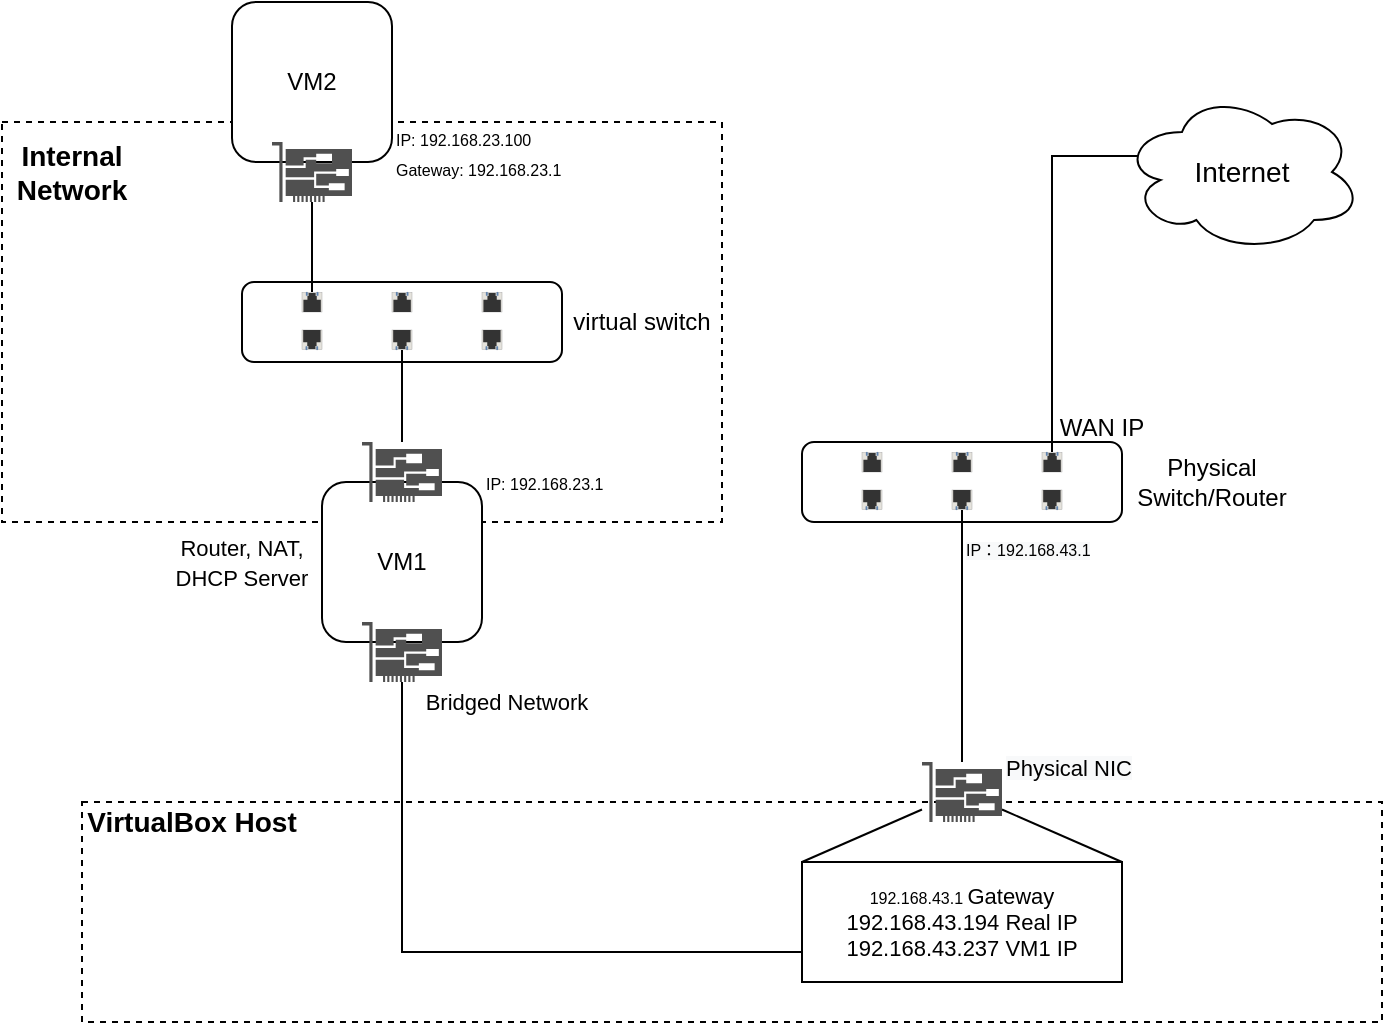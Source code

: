 <mxfile version="16.2.7" type="device"><diagram id="3PsIxpTdzokx94EzR61d" name="Page-1"><mxGraphModel dx="1422" dy="762" grid="1" gridSize="10" guides="1" tooltips="1" connect="1" arrows="1" fold="1" page="1" pageScale="1" pageWidth="827" pageHeight="1169" math="0" shadow="0"><root><mxCell id="0"/><mxCell id="1" parent="0"/><mxCell id="a46_gRngpwNBTWhnZ64j-46" value="" style="rounded=0;whiteSpace=wrap;html=1;dashed=1;fontSize=11;strokeColor=#000000;strokeWidth=1;" parent="1" vertex="1"><mxGeometry x="80" y="520" width="650" height="110" as="geometry"/></mxCell><mxCell id="a46_gRngpwNBTWhnZ64j-56" value="" style="rounded=1;whiteSpace=wrap;html=1;" parent="1" vertex="1"><mxGeometry x="440" y="340" width="160" height="40" as="geometry"/></mxCell><mxCell id="a46_gRngpwNBTWhnZ64j-57" value="" style="html=1;verticalLabelPosition=bottom;verticalAlign=top;outlineConnect=0;shadow=0;dashed=0;shape=mxgraph.rack.hpe_aruba.switches.rj45_sfp_alt;" parent="1" vertex="1"><mxGeometry x="470" y="345" width="10" height="10" as="geometry"/></mxCell><mxCell id="a46_gRngpwNBTWhnZ64j-58" value="" style="html=1;verticalLabelPosition=bottom;verticalAlign=top;outlineConnect=0;shadow=0;dashed=0;shape=mxgraph.rack.hpe_aruba.switches.rj45_sfp_alt;rotation=-180;" parent="1" vertex="1"><mxGeometry x="470" y="364" width="10" height="10" as="geometry"/></mxCell><mxCell id="a46_gRngpwNBTWhnZ64j-59" value="" style="html=1;verticalLabelPosition=bottom;verticalAlign=top;outlineConnect=0;shadow=0;dashed=0;shape=mxgraph.rack.hpe_aruba.switches.rj45_sfp_alt;" parent="1" vertex="1"><mxGeometry x="515" y="345" width="10" height="10" as="geometry"/></mxCell><mxCell id="a46_gRngpwNBTWhnZ64j-60" value="" style="html=1;verticalLabelPosition=bottom;verticalAlign=top;outlineConnect=0;shadow=0;dashed=0;shape=mxgraph.rack.hpe_aruba.switches.rj45_sfp_alt;rotation=-180;" parent="1" vertex="1"><mxGeometry x="515" y="364" width="10" height="10" as="geometry"/></mxCell><mxCell id="a46_gRngpwNBTWhnZ64j-61" value="" style="html=1;verticalLabelPosition=bottom;verticalAlign=top;outlineConnect=0;shadow=0;dashed=0;shape=mxgraph.rack.hpe_aruba.switches.rj45_sfp_alt;" parent="1" vertex="1"><mxGeometry x="560" y="345" width="10" height="10" as="geometry"/></mxCell><mxCell id="a46_gRngpwNBTWhnZ64j-62" value="" style="html=1;verticalLabelPosition=bottom;verticalAlign=top;outlineConnect=0;shadow=0;dashed=0;shape=mxgraph.rack.hpe_aruba.switches.rj45_sfp_alt;rotation=-180;" parent="1" vertex="1"><mxGeometry x="560" y="364" width="10" height="10" as="geometry"/></mxCell><mxCell id="a46_gRngpwNBTWhnZ64j-63" value="Physical Switch/Router" style="text;html=1;strokeColor=none;fillColor=none;align=center;verticalAlign=middle;whiteSpace=wrap;rounded=0;" parent="1" vertex="1"><mxGeometry x="600" y="345" width="90" height="30" as="geometry"/></mxCell><mxCell id="a46_gRngpwNBTWhnZ64j-41" value="" style="rounded=0;whiteSpace=wrap;html=1;strokeColor=#000000;dashed=1;" parent="1" vertex="1"><mxGeometry x="40" y="180" width="360" height="200" as="geometry"/></mxCell><mxCell id="a46_gRngpwNBTWhnZ64j-15" value="" style="rounded=1;whiteSpace=wrap;html=1;" parent="1" vertex="1"><mxGeometry x="160" y="260" width="160" height="40" as="geometry"/></mxCell><mxCell id="a46_gRngpwNBTWhnZ64j-27" value="" style="html=1;verticalLabelPosition=bottom;verticalAlign=top;outlineConnect=0;shadow=0;dashed=0;shape=mxgraph.rack.hpe_aruba.switches.rj45_sfp_alt;" parent="1" vertex="1"><mxGeometry x="190" y="265" width="10" height="10" as="geometry"/></mxCell><mxCell id="a46_gRngpwNBTWhnZ64j-28" value="" style="html=1;verticalLabelPosition=bottom;verticalAlign=top;outlineConnect=0;shadow=0;dashed=0;shape=mxgraph.rack.hpe_aruba.switches.rj45_sfp_alt;rotation=-180;" parent="1" vertex="1"><mxGeometry x="190" y="284" width="10" height="10" as="geometry"/></mxCell><mxCell id="a46_gRngpwNBTWhnZ64j-29" value="" style="html=1;verticalLabelPosition=bottom;verticalAlign=top;outlineConnect=0;shadow=0;dashed=0;shape=mxgraph.rack.hpe_aruba.switches.rj45_sfp_alt;" parent="1" vertex="1"><mxGeometry x="235" y="265" width="10" height="10" as="geometry"/></mxCell><mxCell id="a46_gRngpwNBTWhnZ64j-30" value="" style="html=1;verticalLabelPosition=bottom;verticalAlign=top;outlineConnect=0;shadow=0;dashed=0;shape=mxgraph.rack.hpe_aruba.switches.rj45_sfp_alt;rotation=-180;" parent="1" vertex="1"><mxGeometry x="235" y="284" width="10" height="10" as="geometry"/></mxCell><mxCell id="a46_gRngpwNBTWhnZ64j-31" value="" style="html=1;verticalLabelPosition=bottom;verticalAlign=top;outlineConnect=0;shadow=0;dashed=0;shape=mxgraph.rack.hpe_aruba.switches.rj45_sfp_alt;" parent="1" vertex="1"><mxGeometry x="280" y="265" width="10" height="10" as="geometry"/></mxCell><mxCell id="a46_gRngpwNBTWhnZ64j-32" value="" style="html=1;verticalLabelPosition=bottom;verticalAlign=top;outlineConnect=0;shadow=0;dashed=0;shape=mxgraph.rack.hpe_aruba.switches.rj45_sfp_alt;rotation=-180;" parent="1" vertex="1"><mxGeometry x="280" y="284" width="10" height="10" as="geometry"/></mxCell><mxCell id="a46_gRngpwNBTWhnZ64j-1" value="VM1" style="rounded=1;whiteSpace=wrap;html=1;" parent="1" vertex="1"><mxGeometry x="200" y="360" width="80" height="80" as="geometry"/></mxCell><mxCell id="a46_gRngpwNBTWhnZ64j-3" value="&lt;font style=&quot;font-size: 11px&quot;&gt;Router, NAT, DHCP Server&lt;/font&gt;" style="text;html=1;strokeColor=none;fillColor=none;align=center;verticalAlign=middle;whiteSpace=wrap;rounded=0;" parent="1" vertex="1"><mxGeometry x="120" y="380" width="80" height="40" as="geometry"/></mxCell><mxCell id="a46_gRngpwNBTWhnZ64j-84" style="edgeStyle=orthogonalEdgeStyle;rounded=0;orthogonalLoop=1;jettySize=auto;html=1;entryX=0;entryY=0.75;entryDx=0;entryDy=0;fontFamily=Helvetica;fontSize=11;fontColor=default;endArrow=none;endFill=0;" parent="1" source="a46_gRngpwNBTWhnZ64j-10" target="a46_gRngpwNBTWhnZ64j-88" edge="1"><mxGeometry relative="1" as="geometry"><Array as="points"><mxPoint x="240" y="595"/></Array></mxGeometry></mxCell><mxCell id="a46_gRngpwNBTWhnZ64j-10" value="" style="sketch=0;pointerEvents=1;shadow=0;dashed=0;html=1;strokeColor=none;fillColor=#505050;labelPosition=center;verticalLabelPosition=bottom;verticalAlign=top;outlineConnect=0;align=center;shape=mxgraph.office.devices.nic;" parent="1" vertex="1"><mxGeometry x="220" y="430" width="40" height="30" as="geometry"/></mxCell><mxCell id="a46_gRngpwNBTWhnZ64j-36" style="edgeStyle=none;rounded=0;orthogonalLoop=1;jettySize=auto;html=1;endArrow=none;endFill=0;" parent="1" source="a46_gRngpwNBTWhnZ64j-14" target="a46_gRngpwNBTWhnZ64j-30" edge="1"><mxGeometry relative="1" as="geometry"/></mxCell><mxCell id="a46_gRngpwNBTWhnZ64j-14" value="" style="sketch=0;pointerEvents=1;shadow=0;dashed=0;html=1;strokeColor=none;fillColor=#505050;labelPosition=center;verticalLabelPosition=bottom;verticalAlign=top;outlineConnect=0;align=center;shape=mxgraph.office.devices.nic;" parent="1" vertex="1"><mxGeometry x="220" y="340" width="40" height="30" as="geometry"/></mxCell><mxCell id="a46_gRngpwNBTWhnZ64j-37" value="VM2" style="rounded=1;whiteSpace=wrap;html=1;" parent="1" vertex="1"><mxGeometry x="155" y="120" width="80" height="80" as="geometry"/></mxCell><mxCell id="a46_gRngpwNBTWhnZ64j-39" style="edgeStyle=none;rounded=0;orthogonalLoop=1;jettySize=auto;html=1;endArrow=none;endFill=0;" parent="1" source="a46_gRngpwNBTWhnZ64j-38" target="a46_gRngpwNBTWhnZ64j-27" edge="1"><mxGeometry relative="1" as="geometry"/></mxCell><mxCell id="a46_gRngpwNBTWhnZ64j-38" value="" style="sketch=0;pointerEvents=1;shadow=0;dashed=0;html=1;strokeColor=none;fillColor=#505050;labelPosition=center;verticalLabelPosition=bottom;verticalAlign=top;outlineConnect=0;align=center;shape=mxgraph.office.devices.nic;" parent="1" vertex="1"><mxGeometry x="175" y="190" width="40" height="30" as="geometry"/></mxCell><mxCell id="a46_gRngpwNBTWhnZ64j-40" value="virtual switch" style="text;html=1;strokeColor=none;fillColor=none;align=center;verticalAlign=middle;whiteSpace=wrap;rounded=0;" parent="1" vertex="1"><mxGeometry x="320" y="270" width="80" height="20" as="geometry"/></mxCell><mxCell id="a46_gRngpwNBTWhnZ64j-42" value="&lt;b style=&quot;font-size: 14px&quot;&gt;Internal&lt;br&gt;Network&lt;/b&gt;" style="text;html=1;strokeColor=none;fillColor=none;align=center;verticalAlign=middle;whiteSpace=wrap;rounded=0;dashed=1;" parent="1" vertex="1"><mxGeometry x="40" y="180" width="70" height="50" as="geometry"/></mxCell><mxCell id="a46_gRngpwNBTWhnZ64j-43" value="&lt;font style=&quot;font-size: 8px&quot;&gt;IP: 192.168.23.100&lt;br&gt;Gateway: 192.168.23.1&lt;/font&gt;" style="text;html=1;strokeColor=none;fillColor=none;align=left;verticalAlign=middle;whiteSpace=wrap;rounded=0;dashed=1;strokeWidth=1;" parent="1" vertex="1"><mxGeometry x="235" y="180" width="135" height="30" as="geometry"/></mxCell><mxCell id="a46_gRngpwNBTWhnZ64j-45" value="&lt;font style=&quot;font-size: 8px&quot;&gt;IP: 192.168.23.1&lt;br&gt;&lt;/font&gt;" style="text;html=1;strokeColor=none;fillColor=none;align=left;verticalAlign=middle;whiteSpace=wrap;rounded=0;dashed=1;strokeWidth=1;" parent="1" vertex="1"><mxGeometry x="280" y="350" width="100" height="20" as="geometry"/></mxCell><mxCell id="a46_gRngpwNBTWhnZ64j-64" style="edgeStyle=none;rounded=0;orthogonalLoop=1;jettySize=auto;html=1;fontSize=14;endArrow=none;endFill=0;" parent="1" source="a46_gRngpwNBTWhnZ64j-47" target="a46_gRngpwNBTWhnZ64j-60" edge="1"><mxGeometry relative="1" as="geometry"/></mxCell><mxCell id="a46_gRngpwNBTWhnZ64j-91" style="edgeStyle=none;rounded=0;orthogonalLoop=1;jettySize=auto;html=1;entryX=0;entryY=0;entryDx=0;entryDy=0;fontFamily=Helvetica;fontSize=11;fontColor=default;endArrow=none;endFill=0;" parent="1" source="a46_gRngpwNBTWhnZ64j-47" target="a46_gRngpwNBTWhnZ64j-88" edge="1"><mxGeometry relative="1" as="geometry"/></mxCell><mxCell id="a46_gRngpwNBTWhnZ64j-92" style="edgeStyle=none;rounded=0;orthogonalLoop=1;jettySize=auto;html=1;entryX=1;entryY=0;entryDx=0;entryDy=0;fontFamily=Helvetica;fontSize=11;fontColor=default;endArrow=none;endFill=0;" parent="1" source="a46_gRngpwNBTWhnZ64j-47" target="a46_gRngpwNBTWhnZ64j-88" edge="1"><mxGeometry relative="1" as="geometry"/></mxCell><mxCell id="a46_gRngpwNBTWhnZ64j-47" value="" style="sketch=0;pointerEvents=1;shadow=0;dashed=0;html=1;strokeColor=none;fillColor=#505050;labelPosition=center;verticalLabelPosition=bottom;verticalAlign=top;outlineConnect=0;align=center;shape=mxgraph.office.devices.nic;" parent="1" vertex="1"><mxGeometry x="500" y="500" width="40" height="30" as="geometry"/></mxCell><mxCell id="a46_gRngpwNBTWhnZ64j-49" value="&lt;b&gt;&lt;font style=&quot;font-size: 14px&quot;&gt;VirtualBox Host&lt;/font&gt;&lt;/b&gt;" style="text;html=1;strokeColor=none;fillColor=none;align=center;verticalAlign=middle;whiteSpace=wrap;rounded=0;dashed=1;fontSize=11;" parent="1" vertex="1"><mxGeometry x="80" y="520" width="110" height="20" as="geometry"/></mxCell><mxCell id="a46_gRngpwNBTWhnZ64j-72" style="edgeStyle=orthogonalEdgeStyle;rounded=0;orthogonalLoop=1;jettySize=auto;html=1;exitX=0.07;exitY=0.4;exitDx=0;exitDy=0;exitPerimeter=0;fontSize=14;endArrow=none;endFill=0;" parent="1" source="a46_gRngpwNBTWhnZ64j-71" target="a46_gRngpwNBTWhnZ64j-61" edge="1"><mxGeometry relative="1" as="geometry"/></mxCell><mxCell id="a46_gRngpwNBTWhnZ64j-71" value="Internet" style="ellipse;shape=cloud;whiteSpace=wrap;html=1;fontSize=14;strokeColor=#000000;strokeWidth=1;" parent="1" vertex="1"><mxGeometry x="600" y="165" width="120" height="80" as="geometry"/></mxCell><mxCell id="a46_gRngpwNBTWhnZ64j-73" value="WAN IP" style="text;html=1;strokeColor=none;fillColor=none;align=center;verticalAlign=middle;whiteSpace=wrap;rounded=0;" parent="1" vertex="1"><mxGeometry x="565" y="326" width="50" height="14" as="geometry"/></mxCell><mxCell id="a46_gRngpwNBTWhnZ64j-81" value="&lt;div style=&quot;text-align: left&quot;&gt;Bridged Network&lt;/div&gt;" style="text;html=1;strokeColor=none;fillColor=none;align=center;verticalAlign=middle;whiteSpace=wrap;rounded=0;fontFamily=Helvetica;fontSize=11;fontColor=default;" parent="1" vertex="1"><mxGeometry x="245" y="460" width="95" height="20" as="geometry"/></mxCell><mxCell id="a46_gRngpwNBTWhnZ64j-85" value="&lt;span style=&quot;color: rgb(0 , 0 , 0) ; font-family: &amp;#34;helvetica&amp;#34; ; font-size: 11px ; font-style: normal ; font-weight: 400 ; letter-spacing: normal ; text-align: left ; text-indent: 0px ; text-transform: none ; word-spacing: 0px ; background-color: rgb(248 , 249 , 250) ; display: inline ; float: none&quot;&gt;&lt;span style=&quot;font-family: &amp;#34;helvetica&amp;#34; ; text-align: center&quot;&gt;Physical NIC&lt;/span&gt;&lt;br&gt;&lt;/span&gt;" style="text;whiteSpace=wrap;html=1;fontSize=11;fontFamily=Helvetica;fontColor=default;" parent="1" vertex="1"><mxGeometry x="540" y="490" width="80" height="30" as="geometry"/></mxCell><mxCell id="a46_gRngpwNBTWhnZ64j-86" value="&lt;span style=&quot;color: rgb(0 , 0 , 0) ; font-family: &amp;#34;helvetica&amp;#34; ; font-size: 8px ; font-style: normal ; font-weight: 400 ; letter-spacing: normal ; text-align: left ; text-indent: 0px ; text-transform: none ; word-spacing: 0px ; background-color: rgb(248 , 249 , 250) ; display: inline ; float: none&quot;&gt;IP：192.168.43.1&lt;/span&gt;" style="text;whiteSpace=wrap;html=1;fontSize=11;fontFamily=Helvetica;fontColor=default;" parent="1" vertex="1"><mxGeometry x="520" y="380" width="100" height="30" as="geometry"/></mxCell><mxCell id="a46_gRngpwNBTWhnZ64j-88" value="&lt;span style=&quot;font-size: 8px ; text-align: left&quot;&gt;192.168.43.1&amp;nbsp;&lt;/span&gt;Gateway&lt;br&gt;192.168.43.194 Real IP&lt;br&gt;192.168.43.237 VM1 IP" style="rounded=0;whiteSpace=wrap;html=1;fontFamily=Helvetica;fontSize=11;fontColor=default;strokeColor=#000000;strokeWidth=1;fillColor=default;" parent="1" vertex="1"><mxGeometry x="440" y="550" width="160" height="60" as="geometry"/></mxCell></root></mxGraphModel></diagram></mxfile>